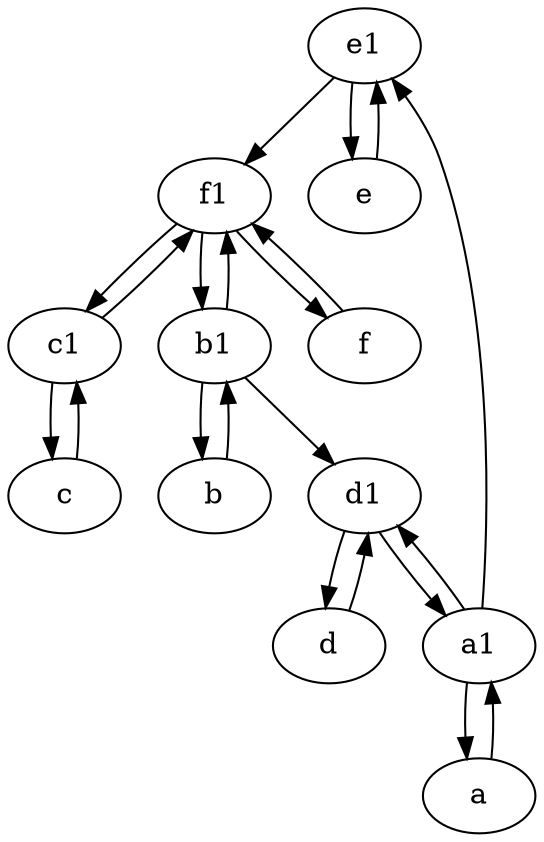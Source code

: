 digraph  {
	e1 [pos="25,45!"];
	c1 [pos="30,15!"];
	b [pos="50,20!"];
	d [pos="20,30!"];
	b1 [pos="45,20!"];
	a [pos="40,10!"];
	f1;
	c [pos="20,10!"];
	d1 [pos="25,30!"];
	e [pos="30,50!"];
	f [pos="15,45!"];
	a1 [pos="40,15!"];
	d1 -> a1;
	b1 -> d1;
	f1 -> b1;
	f1 -> c1;
	c1 -> f1;
	b -> b1;
	a -> a1;
	e1 -> f1;
	f1 -> f;
	e1 -> e;
	a1 -> a;
	b1 -> f1;
	d -> d1;
	e -> e1;
	d1 -> d;
	f -> f1;
	c -> c1;
	a1 -> e1;
	c1 -> c;
	b1 -> b;
	a1 -> d1;

	}